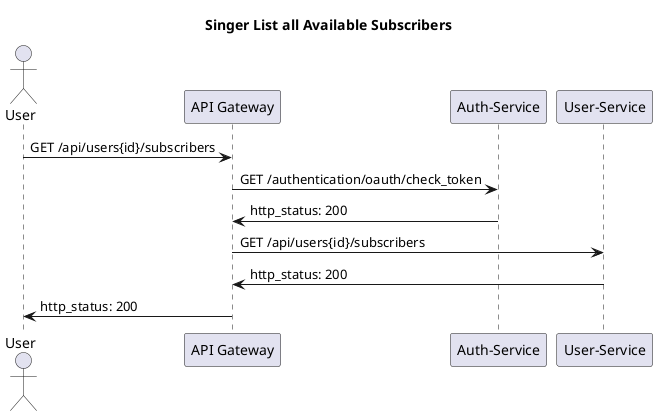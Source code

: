 @startuml
    title : Singer List all Available Subscribers
    actor "User" as user
    participant "API Gateway" as api_gw
    participant "Auth-Service" as auth
    participant "User-Service" as user_service
    user -> api_gw: GET /api/users{id}/subscribers
    api_gw -> auth: GET /authentication/oauth/check_token
    api_gw <- auth: http_status: 200
    api_gw -> user_service: GET /api/users{id}/subscribers
    api_gw <- user_service: http_status: 200
    user <- api_gw: http_status: 200
@enduml
